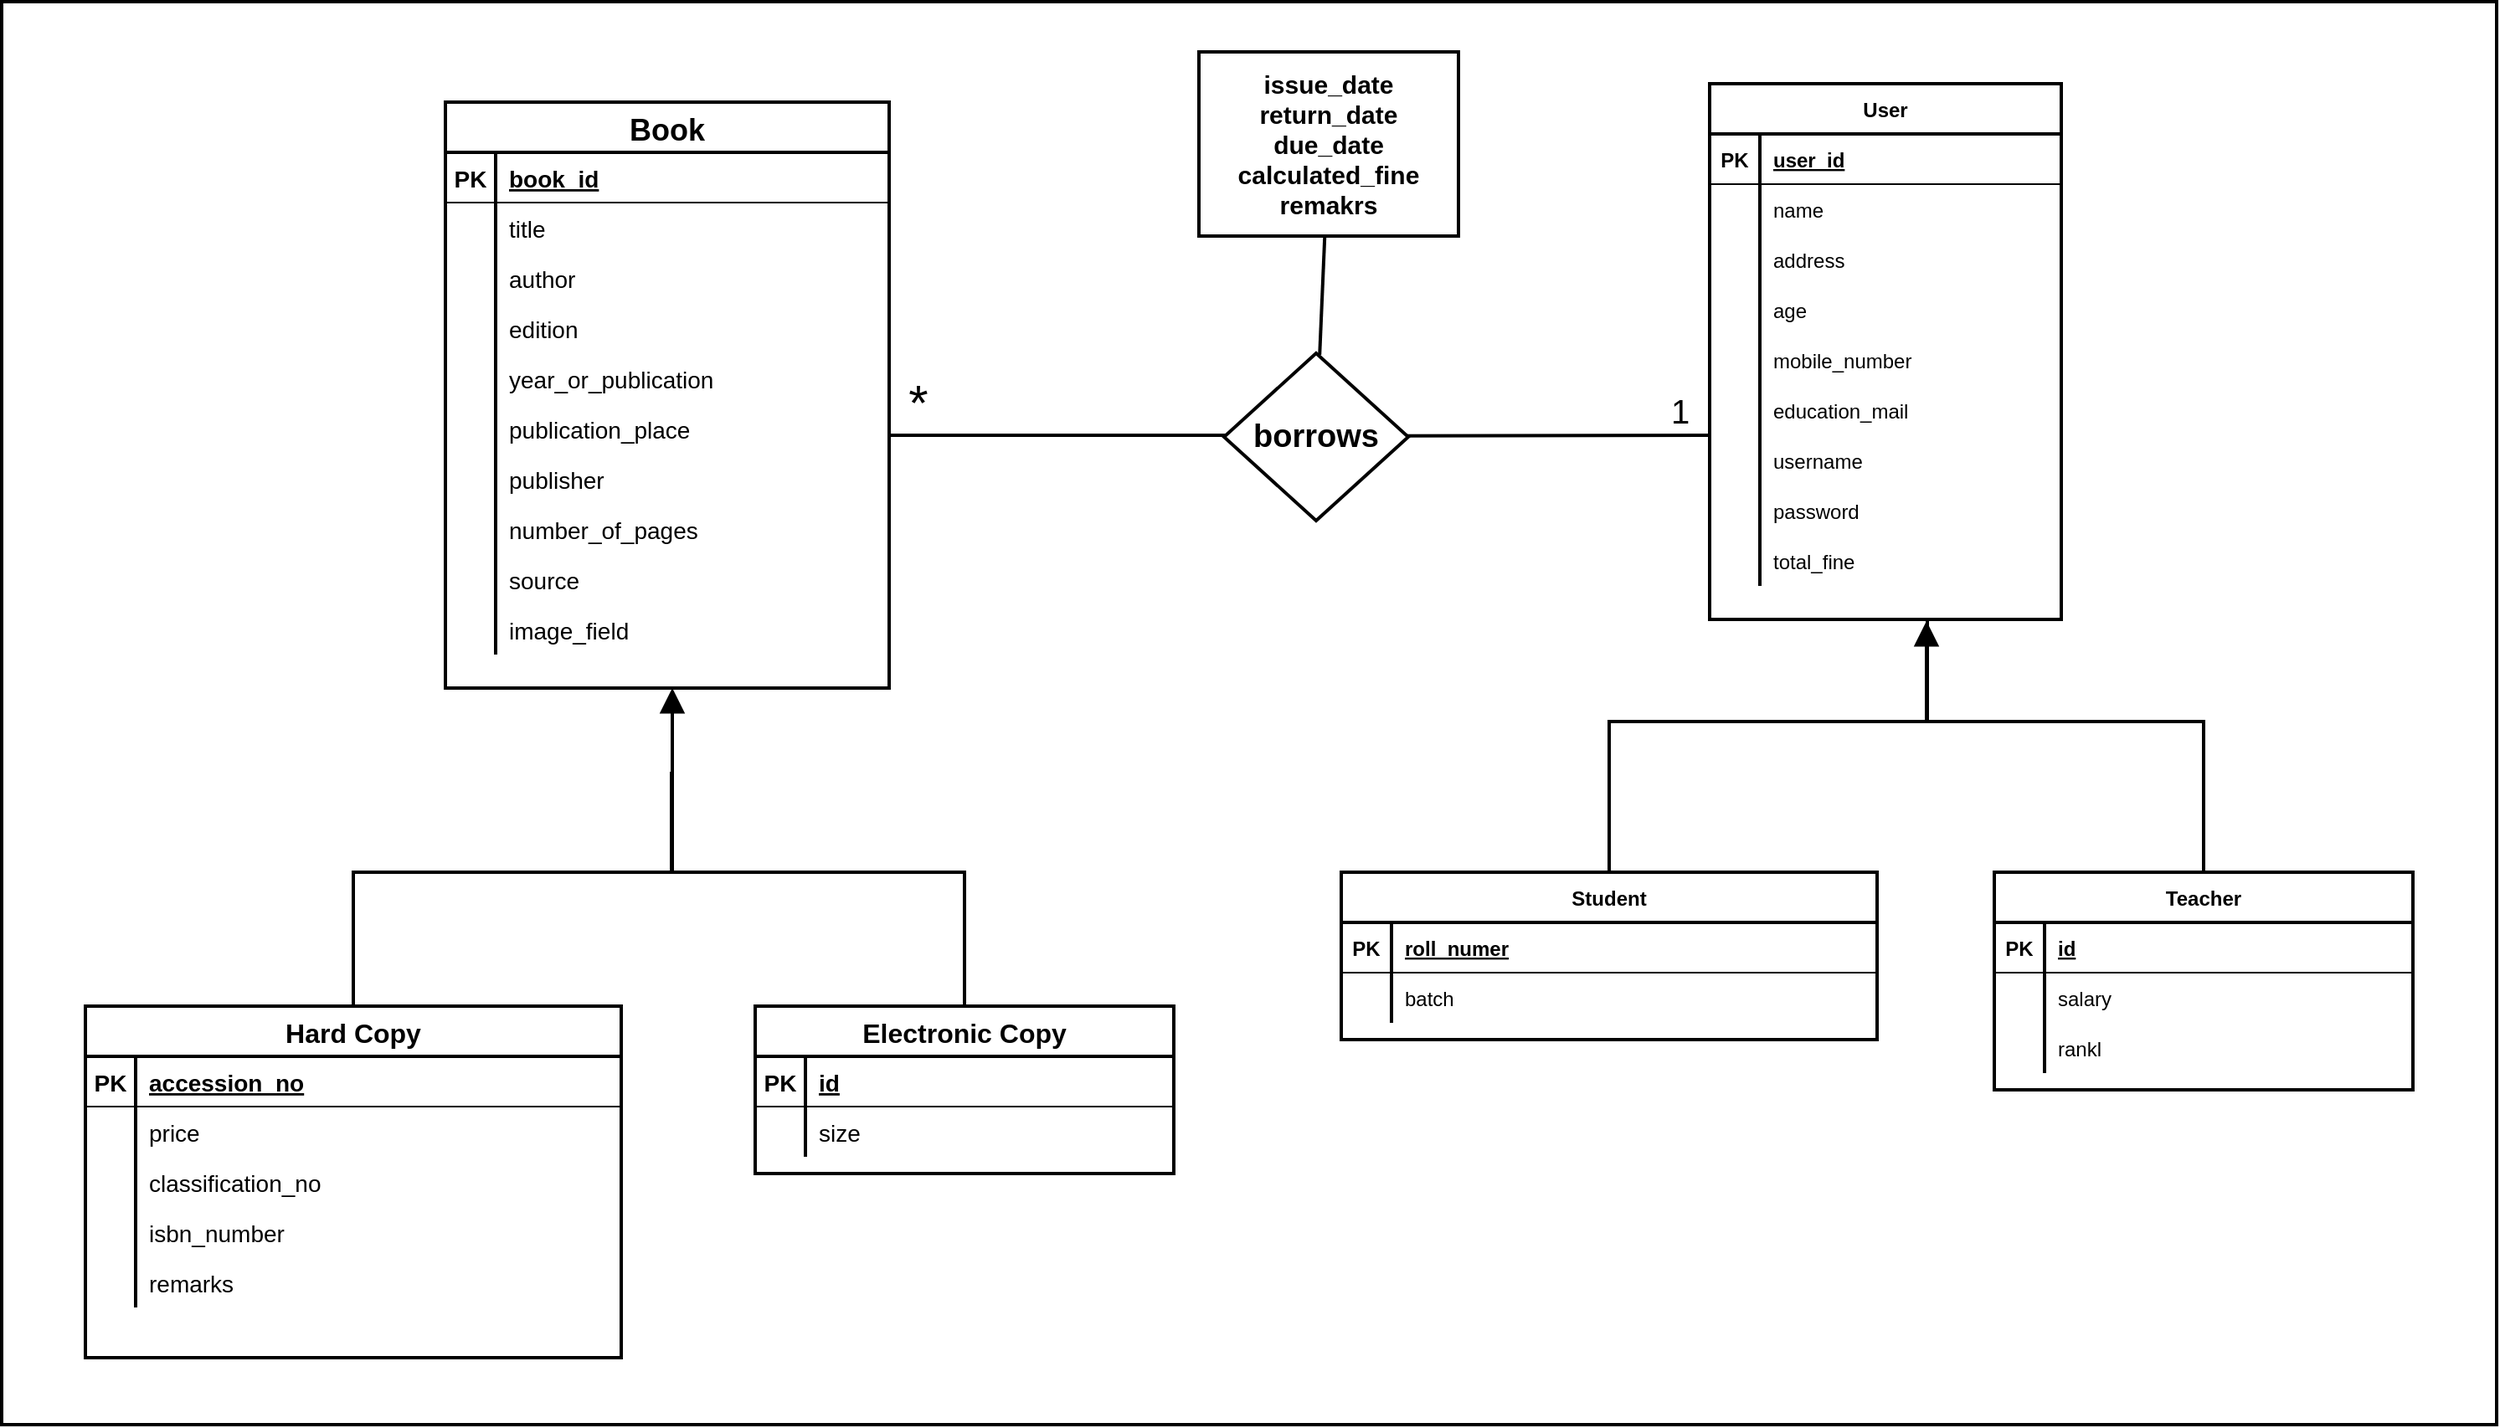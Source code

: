 <mxfile version="20.2.5" type="device"><diagram id="R2lEEEUBdFMjLlhIrx00" name="Page-1"><mxGraphModel dx="2928" dy="1128" grid="1" gridSize="10" guides="1" tooltips="1" connect="1" arrows="1" fold="1" page="1" pageScale="1" pageWidth="850" pageHeight="1100" math="0" shadow="0" extFonts="Permanent Marker^https://fonts.googleapis.com/css?family=Permanent+Marker"><root><mxCell id="0"/><mxCell id="1" parent="0"/><mxCell id="qJJafQUUClWfnPfLpSwu-211" value="" style="rounded=0;whiteSpace=wrap;html=1;fontSize=12;strokeWidth=2;fontColor=default;labelBackgroundColor=default;" parent="1" vertex="1"><mxGeometry x="-10" width="1490" height="850" as="geometry"/></mxCell><mxCell id="C-vyLk0tnHw3VtMMgP7b-23" value="Book" style="shape=table;startSize=30;container=1;collapsible=1;childLayout=tableLayout;fixedRows=1;rowLines=0;fontStyle=1;align=center;resizeLast=1;strokeWidth=2;fontSize=18;" parent="1" vertex="1"><mxGeometry x="255" y="60" width="265" height="350" as="geometry"/></mxCell><mxCell id="C-vyLk0tnHw3VtMMgP7b-24" value="" style="shape=partialRectangle;collapsible=0;dropTarget=0;pointerEvents=0;fillColor=none;points=[[0,0.5],[1,0.5]];portConstraint=eastwest;top=0;left=0;right=0;bottom=1;" parent="C-vyLk0tnHw3VtMMgP7b-23" vertex="1"><mxGeometry y="30" width="265" height="30" as="geometry"/></mxCell><mxCell id="C-vyLk0tnHw3VtMMgP7b-25" value="PK" style="shape=partialRectangle;overflow=hidden;connectable=0;fillColor=none;top=0;left=0;bottom=0;right=0;fontStyle=1;fontSize=14;" parent="C-vyLk0tnHw3VtMMgP7b-24" vertex="1"><mxGeometry width="30" height="30" as="geometry"><mxRectangle width="30" height="30" as="alternateBounds"/></mxGeometry></mxCell><mxCell id="C-vyLk0tnHw3VtMMgP7b-26" value="book_id" style="shape=partialRectangle;overflow=hidden;connectable=0;fillColor=none;top=0;left=0;bottom=0;right=0;align=left;spacingLeft=6;fontStyle=5;fontSize=14;" parent="C-vyLk0tnHw3VtMMgP7b-24" vertex="1"><mxGeometry x="30" width="235" height="30" as="geometry"><mxRectangle width="235" height="30" as="alternateBounds"/></mxGeometry></mxCell><mxCell id="C-vyLk0tnHw3VtMMgP7b-27" value="" style="shape=partialRectangle;collapsible=0;dropTarget=0;pointerEvents=0;fillColor=none;points=[[0,0.5],[1,0.5]];portConstraint=eastwest;top=0;left=0;right=0;bottom=0;" parent="C-vyLk0tnHw3VtMMgP7b-23" vertex="1"><mxGeometry y="60" width="265" height="30" as="geometry"/></mxCell><mxCell id="C-vyLk0tnHw3VtMMgP7b-28" value="" style="shape=partialRectangle;overflow=hidden;connectable=0;fillColor=none;top=0;left=0;bottom=0;right=0;" parent="C-vyLk0tnHw3VtMMgP7b-27" vertex="1"><mxGeometry width="30" height="30" as="geometry"><mxRectangle width="30" height="30" as="alternateBounds"/></mxGeometry></mxCell><mxCell id="C-vyLk0tnHw3VtMMgP7b-29" value="title" style="shape=partialRectangle;overflow=hidden;connectable=0;fillColor=none;top=0;left=0;bottom=0;right=0;align=left;spacingLeft=6;fontSize=14;" parent="C-vyLk0tnHw3VtMMgP7b-27" vertex="1"><mxGeometry x="30" width="235" height="30" as="geometry"><mxRectangle width="235" height="30" as="alternateBounds"/></mxGeometry></mxCell><mxCell id="qJJafQUUClWfnPfLpSwu-11" value="" style="shape=partialRectangle;collapsible=0;dropTarget=0;pointerEvents=0;fillColor=none;points=[[0,0.5],[1,0.5]];portConstraint=eastwest;top=0;left=0;right=0;bottom=0;" parent="C-vyLk0tnHw3VtMMgP7b-23" vertex="1"><mxGeometry y="90" width="265" height="30" as="geometry"/></mxCell><mxCell id="qJJafQUUClWfnPfLpSwu-12" value="" style="shape=partialRectangle;overflow=hidden;connectable=0;fillColor=none;top=0;left=0;bottom=0;right=0;" parent="qJJafQUUClWfnPfLpSwu-11" vertex="1"><mxGeometry width="30" height="30" as="geometry"><mxRectangle width="30" height="30" as="alternateBounds"/></mxGeometry></mxCell><mxCell id="qJJafQUUClWfnPfLpSwu-13" value="author" style="shape=partialRectangle;overflow=hidden;connectable=0;fillColor=none;top=0;left=0;bottom=0;right=0;align=left;spacingLeft=6;fontSize=14;" parent="qJJafQUUClWfnPfLpSwu-11" vertex="1"><mxGeometry x="30" width="235" height="30" as="geometry"><mxRectangle width="235" height="30" as="alternateBounds"/></mxGeometry></mxCell><mxCell id="qJJafQUUClWfnPfLpSwu-63" value="" style="shape=partialRectangle;collapsible=0;dropTarget=0;pointerEvents=0;fillColor=none;points=[[0,0.5],[1,0.5]];portConstraint=eastwest;top=0;left=0;right=0;bottom=0;" parent="C-vyLk0tnHw3VtMMgP7b-23" vertex="1"><mxGeometry y="120" width="265" height="30" as="geometry"/></mxCell><mxCell id="qJJafQUUClWfnPfLpSwu-64" value="" style="shape=partialRectangle;overflow=hidden;connectable=0;fillColor=none;top=0;left=0;bottom=0;right=0;" parent="qJJafQUUClWfnPfLpSwu-63" vertex="1"><mxGeometry width="30" height="30" as="geometry"><mxRectangle width="30" height="30" as="alternateBounds"/></mxGeometry></mxCell><mxCell id="qJJafQUUClWfnPfLpSwu-65" value="edition" style="shape=partialRectangle;overflow=hidden;connectable=0;fillColor=none;top=0;left=0;bottom=0;right=0;align=left;spacingLeft=6;fontSize=14;" parent="qJJafQUUClWfnPfLpSwu-63" vertex="1"><mxGeometry x="30" width="235" height="30" as="geometry"><mxRectangle width="235" height="30" as="alternateBounds"/></mxGeometry></mxCell><mxCell id="qJJafQUUClWfnPfLpSwu-66" value="" style="shape=partialRectangle;collapsible=0;dropTarget=0;pointerEvents=0;fillColor=none;points=[[0,0.5],[1,0.5]];portConstraint=eastwest;top=0;left=0;right=0;bottom=0;" parent="C-vyLk0tnHw3VtMMgP7b-23" vertex="1"><mxGeometry y="150" width="265" height="30" as="geometry"/></mxCell><mxCell id="qJJafQUUClWfnPfLpSwu-67" value="" style="shape=partialRectangle;overflow=hidden;connectable=0;fillColor=none;top=0;left=0;bottom=0;right=0;" parent="qJJafQUUClWfnPfLpSwu-66" vertex="1"><mxGeometry width="30" height="30" as="geometry"><mxRectangle width="30" height="30" as="alternateBounds"/></mxGeometry></mxCell><mxCell id="qJJafQUUClWfnPfLpSwu-68" value="year_or_publication" style="shape=partialRectangle;overflow=hidden;connectable=0;fillColor=none;top=0;left=0;bottom=0;right=0;align=left;spacingLeft=6;fontSize=14;" parent="qJJafQUUClWfnPfLpSwu-66" vertex="1"><mxGeometry x="30" width="235" height="30" as="geometry"><mxRectangle width="235" height="30" as="alternateBounds"/></mxGeometry></mxCell><mxCell id="qJJafQUUClWfnPfLpSwu-69" value="" style="shape=partialRectangle;collapsible=0;dropTarget=0;pointerEvents=0;fillColor=none;points=[[0,0.5],[1,0.5]];portConstraint=eastwest;top=0;left=0;right=0;bottom=0;" parent="C-vyLk0tnHw3VtMMgP7b-23" vertex="1"><mxGeometry y="180" width="265" height="30" as="geometry"/></mxCell><mxCell id="qJJafQUUClWfnPfLpSwu-70" value="" style="shape=partialRectangle;overflow=hidden;connectable=0;fillColor=none;top=0;left=0;bottom=0;right=0;" parent="qJJafQUUClWfnPfLpSwu-69" vertex="1"><mxGeometry width="30" height="30" as="geometry"><mxRectangle width="30" height="30" as="alternateBounds"/></mxGeometry></mxCell><mxCell id="qJJafQUUClWfnPfLpSwu-71" value="publication_place" style="shape=partialRectangle;overflow=hidden;connectable=0;fillColor=none;top=0;left=0;bottom=0;right=0;align=left;spacingLeft=6;fontSize=14;" parent="qJJafQUUClWfnPfLpSwu-69" vertex="1"><mxGeometry x="30" width="235" height="30" as="geometry"><mxRectangle width="235" height="30" as="alternateBounds"/></mxGeometry></mxCell><mxCell id="qJJafQUUClWfnPfLpSwu-72" value="" style="shape=partialRectangle;collapsible=0;dropTarget=0;pointerEvents=0;fillColor=none;points=[[0,0.5],[1,0.5]];portConstraint=eastwest;top=0;left=0;right=0;bottom=0;" parent="C-vyLk0tnHw3VtMMgP7b-23" vertex="1"><mxGeometry y="210" width="265" height="30" as="geometry"/></mxCell><mxCell id="qJJafQUUClWfnPfLpSwu-73" value="" style="shape=partialRectangle;overflow=hidden;connectable=0;fillColor=none;top=0;left=0;bottom=0;right=0;" parent="qJJafQUUClWfnPfLpSwu-72" vertex="1"><mxGeometry width="30" height="30" as="geometry"><mxRectangle width="30" height="30" as="alternateBounds"/></mxGeometry></mxCell><mxCell id="qJJafQUUClWfnPfLpSwu-74" value="publisher" style="shape=partialRectangle;overflow=hidden;connectable=0;fillColor=none;top=0;left=0;bottom=0;right=0;align=left;spacingLeft=6;fontSize=14;" parent="qJJafQUUClWfnPfLpSwu-72" vertex="1"><mxGeometry x="30" width="235" height="30" as="geometry"><mxRectangle width="235" height="30" as="alternateBounds"/></mxGeometry></mxCell><mxCell id="qJJafQUUClWfnPfLpSwu-78" value="" style="shape=partialRectangle;collapsible=0;dropTarget=0;pointerEvents=0;fillColor=none;points=[[0,0.5],[1,0.5]];portConstraint=eastwest;top=0;left=0;right=0;bottom=0;" parent="C-vyLk0tnHw3VtMMgP7b-23" vertex="1"><mxGeometry y="240" width="265" height="30" as="geometry"/></mxCell><mxCell id="qJJafQUUClWfnPfLpSwu-79" value="" style="shape=partialRectangle;overflow=hidden;connectable=0;fillColor=none;top=0;left=0;bottom=0;right=0;" parent="qJJafQUUClWfnPfLpSwu-78" vertex="1"><mxGeometry width="30" height="30" as="geometry"><mxRectangle width="30" height="30" as="alternateBounds"/></mxGeometry></mxCell><mxCell id="qJJafQUUClWfnPfLpSwu-80" value="number_of_pages" style="shape=partialRectangle;overflow=hidden;connectable=0;fillColor=none;top=0;left=0;bottom=0;right=0;align=left;spacingLeft=6;fontSize=14;" parent="qJJafQUUClWfnPfLpSwu-78" vertex="1"><mxGeometry x="30" width="235" height="30" as="geometry"><mxRectangle width="235" height="30" as="alternateBounds"/></mxGeometry></mxCell><mxCell id="qJJafQUUClWfnPfLpSwu-81" value="" style="shape=partialRectangle;collapsible=0;dropTarget=0;pointerEvents=0;fillColor=none;points=[[0,0.5],[1,0.5]];portConstraint=eastwest;top=0;left=0;right=0;bottom=0;" parent="C-vyLk0tnHw3VtMMgP7b-23" vertex="1"><mxGeometry y="270" width="265" height="30" as="geometry"/></mxCell><mxCell id="qJJafQUUClWfnPfLpSwu-82" value="" style="shape=partialRectangle;overflow=hidden;connectable=0;fillColor=none;top=0;left=0;bottom=0;right=0;" parent="qJJafQUUClWfnPfLpSwu-81" vertex="1"><mxGeometry width="30" height="30" as="geometry"><mxRectangle width="30" height="30" as="alternateBounds"/></mxGeometry></mxCell><mxCell id="qJJafQUUClWfnPfLpSwu-83" value="source" style="shape=partialRectangle;overflow=hidden;connectable=0;fillColor=none;top=0;left=0;bottom=0;right=0;align=left;spacingLeft=6;fontSize=14;" parent="qJJafQUUClWfnPfLpSwu-81" vertex="1"><mxGeometry x="30" width="235" height="30" as="geometry"><mxRectangle width="235" height="30" as="alternateBounds"/></mxGeometry></mxCell><mxCell id="qJJafQUUClWfnPfLpSwu-84" value="" style="shape=partialRectangle;collapsible=0;dropTarget=0;pointerEvents=0;fillColor=none;points=[[0,0.5],[1,0.5]];portConstraint=eastwest;top=0;left=0;right=0;bottom=0;" parent="C-vyLk0tnHw3VtMMgP7b-23" vertex="1"><mxGeometry y="300" width="265" height="30" as="geometry"/></mxCell><mxCell id="qJJafQUUClWfnPfLpSwu-85" value="" style="shape=partialRectangle;overflow=hidden;connectable=0;fillColor=none;top=0;left=0;bottom=0;right=0;" parent="qJJafQUUClWfnPfLpSwu-84" vertex="1"><mxGeometry width="30" height="30" as="geometry"><mxRectangle width="30" height="30" as="alternateBounds"/></mxGeometry></mxCell><mxCell id="qJJafQUUClWfnPfLpSwu-86" value="image_field" style="shape=partialRectangle;overflow=hidden;connectable=0;fillColor=none;top=0;left=0;bottom=0;right=0;align=left;spacingLeft=6;fontSize=14;" parent="qJJafQUUClWfnPfLpSwu-84" vertex="1"><mxGeometry x="30" width="235" height="30" as="geometry"><mxRectangle width="235" height="30" as="alternateBounds"/></mxGeometry></mxCell><mxCell id="qJJafQUUClWfnPfLpSwu-28" value="Hard Copy" style="shape=table;startSize=30;container=1;collapsible=1;childLayout=tableLayout;fixedRows=1;rowLines=0;fontStyle=1;align=center;resizeLast=1;strokeWidth=2;fontSize=16;" parent="1" vertex="1"><mxGeometry x="40" y="600" width="320" height="210" as="geometry"/></mxCell><mxCell id="qJJafQUUClWfnPfLpSwu-29" value="" style="shape=partialRectangle;collapsible=0;dropTarget=0;pointerEvents=0;fillColor=none;points=[[0,0.5],[1,0.5]];portConstraint=eastwest;top=0;left=0;right=0;bottom=1;" parent="qJJafQUUClWfnPfLpSwu-28" vertex="1"><mxGeometry y="30" width="320" height="30" as="geometry"/></mxCell><mxCell id="qJJafQUUClWfnPfLpSwu-30" value="PK" style="shape=partialRectangle;overflow=hidden;connectable=0;fillColor=none;top=0;left=0;bottom=0;right=0;fontStyle=1;fontSize=14;" parent="qJJafQUUClWfnPfLpSwu-29" vertex="1"><mxGeometry width="30" height="30" as="geometry"><mxRectangle width="30" height="30" as="alternateBounds"/></mxGeometry></mxCell><mxCell id="qJJafQUUClWfnPfLpSwu-31" value="accession_no" style="shape=partialRectangle;overflow=hidden;connectable=0;fillColor=none;top=0;left=0;bottom=0;right=0;align=left;spacingLeft=6;fontStyle=5;fontSize=14;" parent="qJJafQUUClWfnPfLpSwu-29" vertex="1"><mxGeometry x="30" width="290" height="30" as="geometry"><mxRectangle width="290" height="30" as="alternateBounds"/></mxGeometry></mxCell><mxCell id="qJJafQUUClWfnPfLpSwu-32" value="" style="shape=partialRectangle;collapsible=0;dropTarget=0;pointerEvents=0;fillColor=none;points=[[0,0.5],[1,0.5]];portConstraint=eastwest;top=0;left=0;right=0;bottom=0;" parent="qJJafQUUClWfnPfLpSwu-28" vertex="1"><mxGeometry y="60" width="320" height="30" as="geometry"/></mxCell><mxCell id="qJJafQUUClWfnPfLpSwu-33" value="" style="shape=partialRectangle;overflow=hidden;connectable=0;fillColor=none;top=0;left=0;bottom=0;right=0;" parent="qJJafQUUClWfnPfLpSwu-32" vertex="1"><mxGeometry width="30" height="30" as="geometry"><mxRectangle width="30" height="30" as="alternateBounds"/></mxGeometry></mxCell><mxCell id="qJJafQUUClWfnPfLpSwu-34" value="price" style="shape=partialRectangle;overflow=hidden;connectable=0;fillColor=none;top=0;left=0;bottom=0;right=0;align=left;spacingLeft=6;fontSize=14;" parent="qJJafQUUClWfnPfLpSwu-32" vertex="1"><mxGeometry x="30" width="290" height="30" as="geometry"><mxRectangle width="290" height="30" as="alternateBounds"/></mxGeometry></mxCell><mxCell id="qJJafQUUClWfnPfLpSwu-91" value="" style="shape=partialRectangle;collapsible=0;dropTarget=0;pointerEvents=0;fillColor=none;points=[[0,0.5],[1,0.5]];portConstraint=eastwest;top=0;left=0;right=0;bottom=0;" parent="qJJafQUUClWfnPfLpSwu-28" vertex="1"><mxGeometry y="90" width="320" height="30" as="geometry"/></mxCell><mxCell id="qJJafQUUClWfnPfLpSwu-92" value="" style="shape=partialRectangle;overflow=hidden;connectable=0;fillColor=none;top=0;left=0;bottom=0;right=0;" parent="qJJafQUUClWfnPfLpSwu-91" vertex="1"><mxGeometry width="30" height="30" as="geometry"><mxRectangle width="30" height="30" as="alternateBounds"/></mxGeometry></mxCell><mxCell id="qJJafQUUClWfnPfLpSwu-93" value="classification_no" style="shape=partialRectangle;overflow=hidden;connectable=0;fillColor=none;top=0;left=0;bottom=0;right=0;align=left;spacingLeft=6;fontSize=14;" parent="qJJafQUUClWfnPfLpSwu-91" vertex="1"><mxGeometry x="30" width="290" height="30" as="geometry"><mxRectangle width="290" height="30" as="alternateBounds"/></mxGeometry></mxCell><mxCell id="qJJafQUUClWfnPfLpSwu-94" value="" style="shape=partialRectangle;collapsible=0;dropTarget=0;pointerEvents=0;fillColor=none;points=[[0,0.5],[1,0.5]];portConstraint=eastwest;top=0;left=0;right=0;bottom=0;" parent="qJJafQUUClWfnPfLpSwu-28" vertex="1"><mxGeometry y="120" width="320" height="30" as="geometry"/></mxCell><mxCell id="qJJafQUUClWfnPfLpSwu-95" value="" style="shape=partialRectangle;overflow=hidden;connectable=0;fillColor=none;top=0;left=0;bottom=0;right=0;" parent="qJJafQUUClWfnPfLpSwu-94" vertex="1"><mxGeometry width="30" height="30" as="geometry"><mxRectangle width="30" height="30" as="alternateBounds"/></mxGeometry></mxCell><mxCell id="qJJafQUUClWfnPfLpSwu-96" value="isbn_number" style="shape=partialRectangle;overflow=hidden;connectable=0;fillColor=none;top=0;left=0;bottom=0;right=0;align=left;spacingLeft=6;fontSize=14;" parent="qJJafQUUClWfnPfLpSwu-94" vertex="1"><mxGeometry x="30" width="290" height="30" as="geometry"><mxRectangle width="290" height="30" as="alternateBounds"/></mxGeometry></mxCell><mxCell id="qJJafQUUClWfnPfLpSwu-179" value="" style="shape=partialRectangle;collapsible=0;dropTarget=0;pointerEvents=0;fillColor=none;points=[[0,0.5],[1,0.5]];portConstraint=eastwest;top=0;left=0;right=0;bottom=0;" parent="qJJafQUUClWfnPfLpSwu-28" vertex="1"><mxGeometry y="150" width="320" height="30" as="geometry"/></mxCell><mxCell id="qJJafQUUClWfnPfLpSwu-180" value="" style="shape=partialRectangle;overflow=hidden;connectable=0;fillColor=none;top=0;left=0;bottom=0;right=0;" parent="qJJafQUUClWfnPfLpSwu-179" vertex="1"><mxGeometry width="30" height="30" as="geometry"><mxRectangle width="30" height="30" as="alternateBounds"/></mxGeometry></mxCell><mxCell id="qJJafQUUClWfnPfLpSwu-181" value="remarks" style="shape=partialRectangle;overflow=hidden;connectable=0;fillColor=none;top=0;left=0;bottom=0;right=0;align=left;spacingLeft=6;fontSize=14;" parent="qJJafQUUClWfnPfLpSwu-179" vertex="1"><mxGeometry x="30" width="290" height="30" as="geometry"><mxRectangle width="290" height="30" as="alternateBounds"/></mxGeometry></mxCell><mxCell id="qJJafQUUClWfnPfLpSwu-38" value="Electronic Copy" style="shape=table;startSize=30;container=1;collapsible=1;childLayout=tableLayout;fixedRows=1;rowLines=0;fontStyle=1;align=center;resizeLast=1;strokeWidth=2;fontSize=16;" parent="1" vertex="1"><mxGeometry x="440" y="600" width="250" height="100" as="geometry"/></mxCell><mxCell id="qJJafQUUClWfnPfLpSwu-39" value="" style="shape=partialRectangle;collapsible=0;dropTarget=0;pointerEvents=0;fillColor=none;points=[[0,0.5],[1,0.5]];portConstraint=eastwest;top=0;left=0;right=0;bottom=1;" parent="qJJafQUUClWfnPfLpSwu-38" vertex="1"><mxGeometry y="30" width="250" height="30" as="geometry"/></mxCell><mxCell id="qJJafQUUClWfnPfLpSwu-40" value="PK" style="shape=partialRectangle;overflow=hidden;connectable=0;fillColor=none;top=0;left=0;bottom=0;right=0;fontStyle=1;fontSize=14;" parent="qJJafQUUClWfnPfLpSwu-39" vertex="1"><mxGeometry width="30" height="30" as="geometry"><mxRectangle width="30" height="30" as="alternateBounds"/></mxGeometry></mxCell><mxCell id="qJJafQUUClWfnPfLpSwu-41" value="id" style="shape=partialRectangle;overflow=hidden;connectable=0;fillColor=none;top=0;left=0;bottom=0;right=0;align=left;spacingLeft=6;fontStyle=5;fontSize=14;" parent="qJJafQUUClWfnPfLpSwu-39" vertex="1"><mxGeometry x="30" width="220" height="30" as="geometry"><mxRectangle width="220" height="30" as="alternateBounds"/></mxGeometry></mxCell><mxCell id="qJJafQUUClWfnPfLpSwu-42" value="" style="shape=partialRectangle;collapsible=0;dropTarget=0;pointerEvents=0;fillColor=none;points=[[0,0.5],[1,0.5]];portConstraint=eastwest;top=0;left=0;right=0;bottom=0;" parent="qJJafQUUClWfnPfLpSwu-38" vertex="1"><mxGeometry y="60" width="250" height="30" as="geometry"/></mxCell><mxCell id="qJJafQUUClWfnPfLpSwu-43" value="" style="shape=partialRectangle;overflow=hidden;connectable=0;fillColor=none;top=0;left=0;bottom=0;right=0;" parent="qJJafQUUClWfnPfLpSwu-42" vertex="1"><mxGeometry width="30" height="30" as="geometry"><mxRectangle width="30" height="30" as="alternateBounds"/></mxGeometry></mxCell><mxCell id="qJJafQUUClWfnPfLpSwu-44" value="size" style="shape=partialRectangle;overflow=hidden;connectable=0;fillColor=none;top=0;left=0;bottom=0;right=0;align=left;spacingLeft=6;fontSize=14;" parent="qJJafQUUClWfnPfLpSwu-42" vertex="1"><mxGeometry x="30" width="220" height="30" as="geometry"><mxRectangle width="220" height="30" as="alternateBounds"/></mxGeometry></mxCell><mxCell id="qJJafQUUClWfnPfLpSwu-99" value="" style="edgeStyle=elbowEdgeStyle;html=1;elbow=vertical;verticalAlign=bottom;endArrow=none;rounded=0;sourcePerimeterSpacing=1;targetPerimeterSpacing=0;strokeWidth=2;entryX=0.5;entryY=0;entryDx=0;entryDy=0;exitX=0.5;exitY=1;exitDx=0;exitDy=0;endFill=0;startArrow=block;startFill=1;startSize=10;" parent="1" target="qJJafQUUClWfnPfLpSwu-38" edge="1"><mxGeometry x="1" relative="1" as="geometry"><mxPoint x="553" y="600" as="targetPoint"/><mxPoint x="390.5" y="410" as="sourcePoint"/><Array as="points"><mxPoint x="463" y="520"/></Array></mxGeometry></mxCell><mxCell id="qJJafQUUClWfnPfLpSwu-100" value="" style="edgeStyle=elbowEdgeStyle;html=1;elbow=vertical;verticalAlign=bottom;endArrow=none;rounded=0;sourcePerimeterSpacing=1;targetPerimeterSpacing=0;strokeWidth=2;entryX=0.5;entryY=0;entryDx=0;entryDy=0;" parent="1" target="qJJafQUUClWfnPfLpSwu-28" edge="1"><mxGeometry x="1" relative="1" as="geometry"><mxPoint x="220" y="577" as="targetPoint"/><mxPoint x="390" y="460" as="sourcePoint"/><Array as="points"><mxPoint x="280" y="520"/><mxPoint x="370" y="520"/></Array></mxGeometry></mxCell><mxCell id="qJJafQUUClWfnPfLpSwu-101" value="User" style="shape=table;startSize=30;container=1;collapsible=1;childLayout=tableLayout;fixedRows=1;rowLines=0;fontStyle=1;align=center;resizeLast=1;strokeWidth=2;" parent="1" vertex="1"><mxGeometry x="1010" y="49" width="210" height="320" as="geometry"/></mxCell><mxCell id="qJJafQUUClWfnPfLpSwu-102" value="" style="shape=partialRectangle;collapsible=0;dropTarget=0;pointerEvents=0;fillColor=none;points=[[0,0.5],[1,0.5]];portConstraint=eastwest;top=0;left=0;right=0;bottom=1;" parent="qJJafQUUClWfnPfLpSwu-101" vertex="1"><mxGeometry y="30" width="210" height="30" as="geometry"/></mxCell><mxCell id="qJJafQUUClWfnPfLpSwu-103" value="PK" style="shape=partialRectangle;overflow=hidden;connectable=0;fillColor=none;top=0;left=0;bottom=0;right=0;fontStyle=1;" parent="qJJafQUUClWfnPfLpSwu-102" vertex="1"><mxGeometry width="30" height="30" as="geometry"><mxRectangle width="30" height="30" as="alternateBounds"/></mxGeometry></mxCell><mxCell id="qJJafQUUClWfnPfLpSwu-104" value="user_id" style="shape=partialRectangle;overflow=hidden;connectable=0;fillColor=none;top=0;left=0;bottom=0;right=0;align=left;spacingLeft=6;fontStyle=5;" parent="qJJafQUUClWfnPfLpSwu-102" vertex="1"><mxGeometry x="30" width="180" height="30" as="geometry"><mxRectangle width="180" height="30" as="alternateBounds"/></mxGeometry></mxCell><mxCell id="qJJafQUUClWfnPfLpSwu-105" value="" style="shape=partialRectangle;collapsible=0;dropTarget=0;pointerEvents=0;fillColor=none;points=[[0,0.5],[1,0.5]];portConstraint=eastwest;top=0;left=0;right=0;bottom=0;" parent="qJJafQUUClWfnPfLpSwu-101" vertex="1"><mxGeometry y="60" width="210" height="30" as="geometry"/></mxCell><mxCell id="qJJafQUUClWfnPfLpSwu-106" value="" style="shape=partialRectangle;overflow=hidden;connectable=0;fillColor=none;top=0;left=0;bottom=0;right=0;" parent="qJJafQUUClWfnPfLpSwu-105" vertex="1"><mxGeometry width="30" height="30" as="geometry"><mxRectangle width="30" height="30" as="alternateBounds"/></mxGeometry></mxCell><mxCell id="qJJafQUUClWfnPfLpSwu-107" value="name" style="shape=partialRectangle;overflow=hidden;connectable=0;fillColor=none;top=0;left=0;bottom=0;right=0;align=left;spacingLeft=6;" parent="qJJafQUUClWfnPfLpSwu-105" vertex="1"><mxGeometry x="30" width="180" height="30" as="geometry"><mxRectangle width="180" height="30" as="alternateBounds"/></mxGeometry></mxCell><mxCell id="qJJafQUUClWfnPfLpSwu-108" value="" style="shape=partialRectangle;collapsible=0;dropTarget=0;pointerEvents=0;fillColor=none;points=[[0,0.5],[1,0.5]];portConstraint=eastwest;top=0;left=0;right=0;bottom=0;" parent="qJJafQUUClWfnPfLpSwu-101" vertex="1"><mxGeometry y="90" width="210" height="30" as="geometry"/></mxCell><mxCell id="qJJafQUUClWfnPfLpSwu-109" value="" style="shape=partialRectangle;overflow=hidden;connectable=0;fillColor=none;top=0;left=0;bottom=0;right=0;" parent="qJJafQUUClWfnPfLpSwu-108" vertex="1"><mxGeometry width="30" height="30" as="geometry"><mxRectangle width="30" height="30" as="alternateBounds"/></mxGeometry></mxCell><mxCell id="qJJafQUUClWfnPfLpSwu-110" value="address" style="shape=partialRectangle;overflow=hidden;connectable=0;fillColor=none;top=0;left=0;bottom=0;right=0;align=left;spacingLeft=6;" parent="qJJafQUUClWfnPfLpSwu-108" vertex="1"><mxGeometry x="30" width="180" height="30" as="geometry"><mxRectangle width="180" height="30" as="alternateBounds"/></mxGeometry></mxCell><mxCell id="qJJafQUUClWfnPfLpSwu-111" value="" style="shape=partialRectangle;collapsible=0;dropTarget=0;pointerEvents=0;fillColor=none;points=[[0,0.5],[1,0.5]];portConstraint=eastwest;top=0;left=0;right=0;bottom=0;" parent="qJJafQUUClWfnPfLpSwu-101" vertex="1"><mxGeometry y="120" width="210" height="30" as="geometry"/></mxCell><mxCell id="qJJafQUUClWfnPfLpSwu-112" value="" style="shape=partialRectangle;overflow=hidden;connectable=0;fillColor=none;top=0;left=0;bottom=0;right=0;" parent="qJJafQUUClWfnPfLpSwu-111" vertex="1"><mxGeometry width="30" height="30" as="geometry"><mxRectangle width="30" height="30" as="alternateBounds"/></mxGeometry></mxCell><mxCell id="qJJafQUUClWfnPfLpSwu-113" value="age" style="shape=partialRectangle;overflow=hidden;connectable=0;fillColor=none;top=0;left=0;bottom=0;right=0;align=left;spacingLeft=6;" parent="qJJafQUUClWfnPfLpSwu-111" vertex="1"><mxGeometry x="30" width="180" height="30" as="geometry"><mxRectangle width="180" height="30" as="alternateBounds"/></mxGeometry></mxCell><mxCell id="qJJafQUUClWfnPfLpSwu-117" value="" style="shape=partialRectangle;collapsible=0;dropTarget=0;pointerEvents=0;fillColor=none;points=[[0,0.5],[1,0.5]];portConstraint=eastwest;top=0;left=0;right=0;bottom=0;" parent="qJJafQUUClWfnPfLpSwu-101" vertex="1"><mxGeometry y="150" width="210" height="30" as="geometry"/></mxCell><mxCell id="qJJafQUUClWfnPfLpSwu-118" value="" style="shape=partialRectangle;overflow=hidden;connectable=0;fillColor=none;top=0;left=0;bottom=0;right=0;" parent="qJJafQUUClWfnPfLpSwu-117" vertex="1"><mxGeometry width="30" height="30" as="geometry"><mxRectangle width="30" height="30" as="alternateBounds"/></mxGeometry></mxCell><mxCell id="qJJafQUUClWfnPfLpSwu-119" value="mobile_number" style="shape=partialRectangle;overflow=hidden;connectable=0;fillColor=none;top=0;left=0;bottom=0;right=0;align=left;spacingLeft=6;" parent="qJJafQUUClWfnPfLpSwu-117" vertex="1"><mxGeometry x="30" width="180" height="30" as="geometry"><mxRectangle width="180" height="30" as="alternateBounds"/></mxGeometry></mxCell><mxCell id="qJJafQUUClWfnPfLpSwu-154" value="" style="shape=partialRectangle;collapsible=0;dropTarget=0;pointerEvents=0;fillColor=none;points=[[0,0.5],[1,0.5]];portConstraint=eastwest;top=0;left=0;right=0;bottom=0;" parent="qJJafQUUClWfnPfLpSwu-101" vertex="1"><mxGeometry y="180" width="210" height="30" as="geometry"/></mxCell><mxCell id="qJJafQUUClWfnPfLpSwu-155" value="" style="shape=partialRectangle;overflow=hidden;connectable=0;fillColor=none;top=0;left=0;bottom=0;right=0;" parent="qJJafQUUClWfnPfLpSwu-154" vertex="1"><mxGeometry width="30" height="30" as="geometry"><mxRectangle width="30" height="30" as="alternateBounds"/></mxGeometry></mxCell><mxCell id="qJJafQUUClWfnPfLpSwu-156" value="education_mail" style="shape=partialRectangle;overflow=hidden;connectable=0;fillColor=none;top=0;left=0;bottom=0;right=0;align=left;spacingLeft=6;" parent="qJJafQUUClWfnPfLpSwu-154" vertex="1"><mxGeometry x="30" width="180" height="30" as="geometry"><mxRectangle width="180" height="30" as="alternateBounds"/></mxGeometry></mxCell><mxCell id="qJJafQUUClWfnPfLpSwu-157" value="" style="shape=partialRectangle;collapsible=0;dropTarget=0;pointerEvents=0;fillColor=none;points=[[0,0.5],[1,0.5]];portConstraint=eastwest;top=0;left=0;right=0;bottom=0;" parent="qJJafQUUClWfnPfLpSwu-101" vertex="1"><mxGeometry y="210" width="210" height="30" as="geometry"/></mxCell><mxCell id="qJJafQUUClWfnPfLpSwu-158" value="" style="shape=partialRectangle;overflow=hidden;connectable=0;fillColor=none;top=0;left=0;bottom=0;right=0;" parent="qJJafQUUClWfnPfLpSwu-157" vertex="1"><mxGeometry width="30" height="30" as="geometry"><mxRectangle width="30" height="30" as="alternateBounds"/></mxGeometry></mxCell><mxCell id="qJJafQUUClWfnPfLpSwu-159" value="username" style="shape=partialRectangle;overflow=hidden;connectable=0;fillColor=none;top=0;left=0;bottom=0;right=0;align=left;spacingLeft=6;" parent="qJJafQUUClWfnPfLpSwu-157" vertex="1"><mxGeometry x="30" width="180" height="30" as="geometry"><mxRectangle width="180" height="30" as="alternateBounds"/></mxGeometry></mxCell><mxCell id="qJJafQUUClWfnPfLpSwu-160" value="" style="shape=partialRectangle;collapsible=0;dropTarget=0;pointerEvents=0;fillColor=none;points=[[0,0.5],[1,0.5]];portConstraint=eastwest;top=0;left=0;right=0;bottom=0;" parent="qJJafQUUClWfnPfLpSwu-101" vertex="1"><mxGeometry y="240" width="210" height="30" as="geometry"/></mxCell><mxCell id="qJJafQUUClWfnPfLpSwu-161" value="" style="shape=partialRectangle;overflow=hidden;connectable=0;fillColor=none;top=0;left=0;bottom=0;right=0;" parent="qJJafQUUClWfnPfLpSwu-160" vertex="1"><mxGeometry width="30" height="30" as="geometry"><mxRectangle width="30" height="30" as="alternateBounds"/></mxGeometry></mxCell><mxCell id="qJJafQUUClWfnPfLpSwu-162" value="password" style="shape=partialRectangle;overflow=hidden;connectable=0;fillColor=none;top=0;left=0;bottom=0;right=0;align=left;spacingLeft=6;" parent="qJJafQUUClWfnPfLpSwu-160" vertex="1"><mxGeometry x="30" width="180" height="30" as="geometry"><mxRectangle width="180" height="30" as="alternateBounds"/></mxGeometry></mxCell><mxCell id="qJJafQUUClWfnPfLpSwu-205" value="" style="shape=partialRectangle;collapsible=0;dropTarget=0;pointerEvents=0;fillColor=none;points=[[0,0.5],[1,0.5]];portConstraint=eastwest;top=0;left=0;right=0;bottom=0;" parent="qJJafQUUClWfnPfLpSwu-101" vertex="1"><mxGeometry y="270" width="210" height="30" as="geometry"/></mxCell><mxCell id="qJJafQUUClWfnPfLpSwu-206" value="" style="shape=partialRectangle;overflow=hidden;connectable=0;fillColor=none;top=0;left=0;bottom=0;right=0;" parent="qJJafQUUClWfnPfLpSwu-205" vertex="1"><mxGeometry width="30" height="30" as="geometry"><mxRectangle width="30" height="30" as="alternateBounds"/></mxGeometry></mxCell><mxCell id="qJJafQUUClWfnPfLpSwu-207" value="total_fine" style="shape=partialRectangle;overflow=hidden;connectable=0;fillColor=none;top=0;left=0;bottom=0;right=0;align=left;spacingLeft=6;" parent="qJJafQUUClWfnPfLpSwu-205" vertex="1"><mxGeometry x="30" width="180" height="30" as="geometry"><mxRectangle width="180" height="30" as="alternateBounds"/></mxGeometry></mxCell><mxCell id="qJJafQUUClWfnPfLpSwu-132" value="Student" style="shape=table;startSize=30;container=1;collapsible=1;childLayout=tableLayout;fixedRows=1;rowLines=0;fontStyle=1;align=center;resizeLast=1;strokeWidth=2;" parent="1" vertex="1"><mxGeometry x="790" y="520" width="320" height="100" as="geometry"/></mxCell><mxCell id="qJJafQUUClWfnPfLpSwu-133" value="" style="shape=partialRectangle;collapsible=0;dropTarget=0;pointerEvents=0;fillColor=none;points=[[0,0.5],[1,0.5]];portConstraint=eastwest;top=0;left=0;right=0;bottom=1;" parent="qJJafQUUClWfnPfLpSwu-132" vertex="1"><mxGeometry y="30" width="320" height="30" as="geometry"/></mxCell><mxCell id="qJJafQUUClWfnPfLpSwu-134" value="PK" style="shape=partialRectangle;overflow=hidden;connectable=0;fillColor=none;top=0;left=0;bottom=0;right=0;fontStyle=1;" parent="qJJafQUUClWfnPfLpSwu-133" vertex="1"><mxGeometry width="30" height="30" as="geometry"><mxRectangle width="30" height="30" as="alternateBounds"/></mxGeometry></mxCell><mxCell id="qJJafQUUClWfnPfLpSwu-135" value="roll_numer" style="shape=partialRectangle;overflow=hidden;connectable=0;fillColor=none;top=0;left=0;bottom=0;right=0;align=left;spacingLeft=6;fontStyle=5;" parent="qJJafQUUClWfnPfLpSwu-133" vertex="1"><mxGeometry x="30" width="290" height="30" as="geometry"><mxRectangle width="290" height="30" as="alternateBounds"/></mxGeometry></mxCell><mxCell id="qJJafQUUClWfnPfLpSwu-142" value="" style="shape=partialRectangle;collapsible=0;dropTarget=0;pointerEvents=0;fillColor=none;points=[[0,0.5],[1,0.5]];portConstraint=eastwest;top=0;left=0;right=0;bottom=0;" parent="qJJafQUUClWfnPfLpSwu-132" vertex="1"><mxGeometry y="60" width="320" height="30" as="geometry"/></mxCell><mxCell id="qJJafQUUClWfnPfLpSwu-143" value="" style="shape=partialRectangle;overflow=hidden;connectable=0;fillColor=none;top=0;left=0;bottom=0;right=0;" parent="qJJafQUUClWfnPfLpSwu-142" vertex="1"><mxGeometry width="30" height="30" as="geometry"><mxRectangle width="30" height="30" as="alternateBounds"/></mxGeometry></mxCell><mxCell id="qJJafQUUClWfnPfLpSwu-144" value="batch" style="shape=partialRectangle;overflow=hidden;connectable=0;fillColor=none;top=0;left=0;bottom=0;right=0;align=left;spacingLeft=6;" parent="qJJafQUUClWfnPfLpSwu-142" vertex="1"><mxGeometry x="30" width="290" height="30" as="geometry"><mxRectangle width="290" height="30" as="alternateBounds"/></mxGeometry></mxCell><mxCell id="qJJafQUUClWfnPfLpSwu-145" value="Teacher" style="shape=table;startSize=30;container=1;collapsible=1;childLayout=tableLayout;fixedRows=1;rowLines=0;fontStyle=1;align=center;resizeLast=1;strokeWidth=2;" parent="1" vertex="1"><mxGeometry x="1180" y="520" width="250" height="130" as="geometry"/></mxCell><mxCell id="qJJafQUUClWfnPfLpSwu-146" value="" style="shape=partialRectangle;collapsible=0;dropTarget=0;pointerEvents=0;fillColor=none;points=[[0,0.5],[1,0.5]];portConstraint=eastwest;top=0;left=0;right=0;bottom=1;" parent="qJJafQUUClWfnPfLpSwu-145" vertex="1"><mxGeometry y="30" width="250" height="30" as="geometry"/></mxCell><mxCell id="qJJafQUUClWfnPfLpSwu-147" value="PK" style="shape=partialRectangle;overflow=hidden;connectable=0;fillColor=none;top=0;left=0;bottom=0;right=0;fontStyle=1;" parent="qJJafQUUClWfnPfLpSwu-146" vertex="1"><mxGeometry width="30" height="30" as="geometry"><mxRectangle width="30" height="30" as="alternateBounds"/></mxGeometry></mxCell><mxCell id="qJJafQUUClWfnPfLpSwu-148" value="id" style="shape=partialRectangle;overflow=hidden;connectable=0;fillColor=none;top=0;left=0;bottom=0;right=0;align=left;spacingLeft=6;fontStyle=5;" parent="qJJafQUUClWfnPfLpSwu-146" vertex="1"><mxGeometry x="30" width="220" height="30" as="geometry"><mxRectangle width="220" height="30" as="alternateBounds"/></mxGeometry></mxCell><mxCell id="qJJafQUUClWfnPfLpSwu-149" value="" style="shape=partialRectangle;collapsible=0;dropTarget=0;pointerEvents=0;fillColor=none;points=[[0,0.5],[1,0.5]];portConstraint=eastwest;top=0;left=0;right=0;bottom=0;" parent="qJJafQUUClWfnPfLpSwu-145" vertex="1"><mxGeometry y="60" width="250" height="30" as="geometry"/></mxCell><mxCell id="qJJafQUUClWfnPfLpSwu-150" value="" style="shape=partialRectangle;overflow=hidden;connectable=0;fillColor=none;top=0;left=0;bottom=0;right=0;" parent="qJJafQUUClWfnPfLpSwu-149" vertex="1"><mxGeometry width="30" height="30" as="geometry"><mxRectangle width="30" height="30" as="alternateBounds"/></mxGeometry></mxCell><mxCell id="qJJafQUUClWfnPfLpSwu-151" value="salary" style="shape=partialRectangle;overflow=hidden;connectable=0;fillColor=none;top=0;left=0;bottom=0;right=0;align=left;spacingLeft=6;" parent="qJJafQUUClWfnPfLpSwu-149" vertex="1"><mxGeometry x="30" width="220" height="30" as="geometry"><mxRectangle width="220" height="30" as="alternateBounds"/></mxGeometry></mxCell><mxCell id="qJJafQUUClWfnPfLpSwu-166" value="" style="shape=partialRectangle;collapsible=0;dropTarget=0;pointerEvents=0;fillColor=none;points=[[0,0.5],[1,0.5]];portConstraint=eastwest;top=0;left=0;right=0;bottom=0;" parent="qJJafQUUClWfnPfLpSwu-145" vertex="1"><mxGeometry y="90" width="250" height="30" as="geometry"/></mxCell><mxCell id="qJJafQUUClWfnPfLpSwu-167" value="" style="shape=partialRectangle;overflow=hidden;connectable=0;fillColor=none;top=0;left=0;bottom=0;right=0;" parent="qJJafQUUClWfnPfLpSwu-166" vertex="1"><mxGeometry width="30" height="30" as="geometry"><mxRectangle width="30" height="30" as="alternateBounds"/></mxGeometry></mxCell><mxCell id="qJJafQUUClWfnPfLpSwu-168" value="rankl" style="shape=partialRectangle;overflow=hidden;connectable=0;fillColor=none;top=0;left=0;bottom=0;right=0;align=left;spacingLeft=6;" parent="qJJafQUUClWfnPfLpSwu-166" vertex="1"><mxGeometry x="30" width="220" height="30" as="geometry"><mxRectangle width="220" height="30" as="alternateBounds"/></mxGeometry></mxCell><mxCell id="qJJafQUUClWfnPfLpSwu-152" value="" style="edgeStyle=elbowEdgeStyle;html=1;elbow=vertical;verticalAlign=bottom;endArrow=none;rounded=0;sourcePerimeterSpacing=1;targetPerimeterSpacing=0;strokeWidth=2;exitX=0.5;exitY=1;exitDx=0;exitDy=0;endFill=0;startArrow=block;startFill=1;startSize=10;entryX=0.5;entryY=0;entryDx=0;entryDy=0;" parent="1" target="qJJafQUUClWfnPfLpSwu-145" edge="1"><mxGeometry x="1" relative="1" as="geometry"><mxPoint x="1300" y="490" as="targetPoint"/><mxPoint x="1139.5" y="370" as="sourcePoint"/><Array as="points"><mxPoint x="1210" y="430"/></Array></mxGeometry></mxCell><mxCell id="qJJafQUUClWfnPfLpSwu-153" value="" style="edgeStyle=elbowEdgeStyle;html=1;elbow=vertical;verticalAlign=bottom;endArrow=none;rounded=0;sourcePerimeterSpacing=1;targetPerimeterSpacing=0;strokeWidth=2;entryX=0.5;entryY=0;entryDx=0;entryDy=0;" parent="1" target="qJJafQUUClWfnPfLpSwu-132" edge="1"><mxGeometry x="1" relative="1" as="geometry"><mxPoint x="970" y="487" as="targetPoint"/><mxPoint x="1140" y="370" as="sourcePoint"/><Array as="points"><mxPoint x="1030" y="430"/><mxPoint x="1120" y="430"/></Array></mxGeometry></mxCell><mxCell id="qJJafQUUClWfnPfLpSwu-189" value="*" style="rounded=0;orthogonalLoop=1;jettySize=auto;html=1;startArrow=none;startFill=0;endArrow=none;endFill=0;startSize=10;sourcePerimeterSpacing=1;targetPerimeterSpacing=0;strokeWidth=2;fontSize=30;labelPosition=center;verticalLabelPosition=top;align=center;verticalAlign=bottom;spacingLeft=-175;spacingRight=10;horizontal=1;spacing=1;spacingBottom=0;" parent="1" edge="1"><mxGeometry relative="1" as="geometry"><mxPoint x="739" y="259" as="sourcePoint"/><mxPoint x="520" y="259" as="targetPoint"/></mxGeometry></mxCell><mxCell id="qJJafQUUClWfnPfLpSwu-190" value="1" style="edgeStyle=none;rounded=0;orthogonalLoop=1;jettySize=auto;html=1;exitX=1;exitY=0.5;exitDx=0;exitDy=0;entryX=-0.001;entryY=-0.011;entryDx=0;entryDy=0;entryPerimeter=0;fontSize=20;startArrow=none;startFill=0;endArrow=none;endFill=0;startSize=10;sourcePerimeterSpacing=1;targetPerimeterSpacing=0;strokeWidth=2;labelPosition=right;verticalLabelPosition=top;align=left;verticalAlign=bottom;spacingLeft=70;" parent="1" edge="1"><mxGeometry relative="1" as="geometry"><mxPoint x="820.27" y="259.33" as="sourcePoint"/><mxPoint x="1010.005" y="259.0" as="targetPoint"/></mxGeometry></mxCell><mxCell id="qJJafQUUClWfnPfLpSwu-192" value="" style="edgeStyle=none;rounded=0;orthogonalLoop=1;jettySize=auto;html=1;fontSize=20;startArrow=none;startFill=0;endArrow=none;endFill=0;startSize=10;sourcePerimeterSpacing=1;targetPerimeterSpacing=0;strokeWidth=2;" parent="1" source="qJJafQUUClWfnPfLpSwu-187" target="qJJafQUUClWfnPfLpSwu-191" edge="1"><mxGeometry relative="1" as="geometry"/></mxCell><mxCell id="qJJafQUUClWfnPfLpSwu-187" value="borrows" style="rhombus;whiteSpace=wrap;html=1;startSize=30;fontStyle=1;strokeWidth=2;fontSize=19;" parent="1" vertex="1"><mxGeometry x="720" y="210" width="110" height="100" as="geometry"/></mxCell><mxCell id="qJJafQUUClWfnPfLpSwu-191" value="issue_date&lt;br style=&quot;font-size: 15px;&quot;&gt;return_date&lt;br style=&quot;font-size: 15px;&quot;&gt;due_date&lt;br style=&quot;font-size: 15px;&quot;&gt;calculated_fine&lt;br style=&quot;font-size: 15px;&quot;&gt;remakrs" style="whiteSpace=wrap;html=1;fontSize=15;startSize=30;fontStyle=1;strokeWidth=2;" parent="1" vertex="1"><mxGeometry x="705" y="30" width="155" height="110" as="geometry"/></mxCell></root></mxGraphModel></diagram></mxfile>